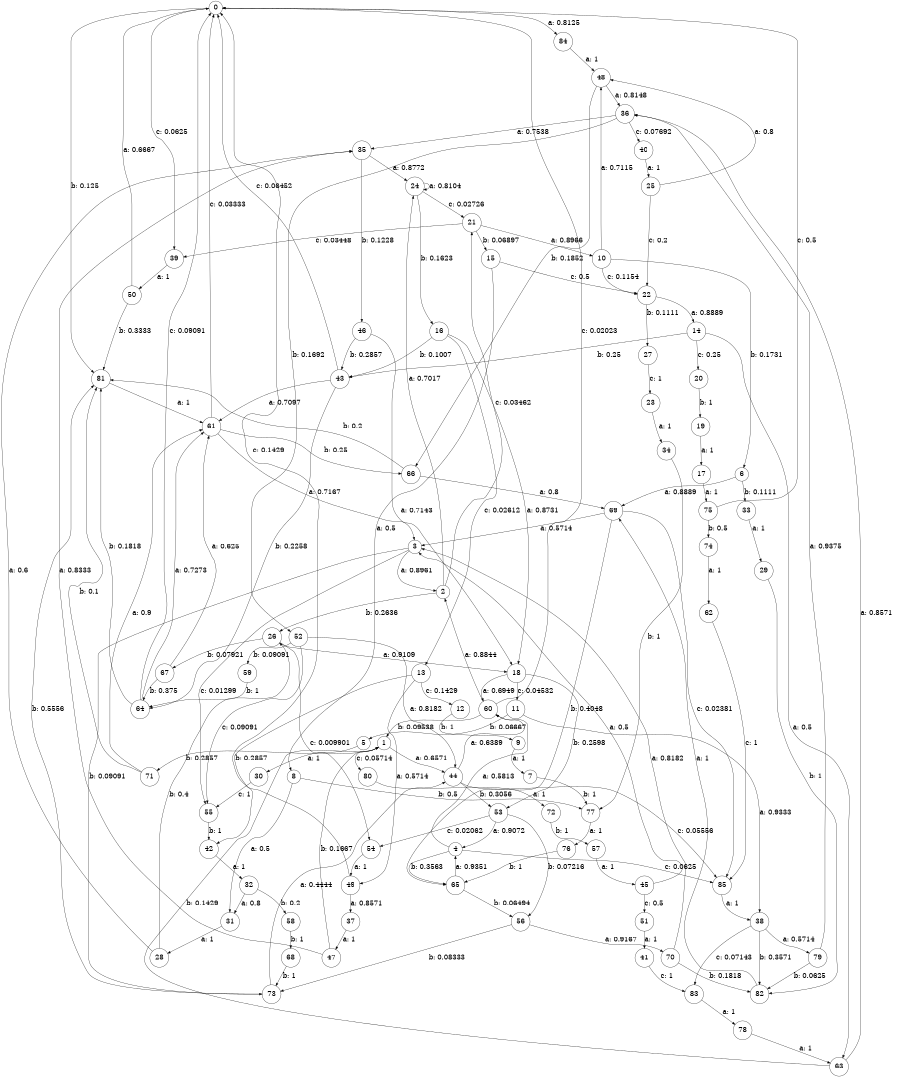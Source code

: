 digraph "d2-500nw-t0-cen-SML" {
size = "6,8.5";
ratio = "fill";
node [shape = circle];
node [fontsize = 24];
edge [fontsize = 24];
0 -> 84 [label = "a: 0.8125   "];
0 -> 81 [label = "b: 0.125    "];
0 -> 39 [label = "c: 0.0625   "];
1 -> 44 [label = "a: 0.6571   "];
1 -> 71 [label = "b: 0.2857   "];
1 -> 80 [label = "c: 0.05714  "];
2 -> 24 [label = "a: 0.7017   "];
2 -> 26 [label = "b: 0.2636   "];
2 -> 21 [label = "c: 0.03462  "];
3 -> 2 [label = "a: 0.8961   "];
3 -> 73 [label = "b: 0.09091  "];
3 -> 55 [label = "c: 0.01299  "];
4 -> 60 [label = "a: 0.5813   "];
4 -> 65 [label = "b: 0.3563   "];
4 -> 85 [label = "c: 0.0625   "];
5 -> 30 [label = "a: 1        "];
6 -> 69 [label = "a: 0.8889   "];
6 -> 33 [label = "b: 0.1111   "];
7 -> 77 [label = "b: 1        "];
8 -> 31 [label = "a: 0.5      "];
8 -> 77 [label = "b: 0.5      "];
9 -> 7 [label = "a: 1        "];
10 -> 48 [label = "a: 0.7115   "];
10 -> 6 [label = "b: 0.1731   "];
10 -> 22 [label = "c: 0.1154   "];
11 -> 38 [label = "a: 0.9333   "];
11 -> 5 [label = "b: 0.06667  "];
12 -> 9 [label = "b: 1        "];
13 -> 49 [label = "a: 0.5714   "];
13 -> 42 [label = "b: 0.2857   "];
13 -> 12 [label = "c: 0.1429   "];
14 -> 63 [label = "a: 0.5      "];
14 -> 43 [label = "b: 0.25     "];
14 -> 20 [label = "c: 0.25     "];
15 -> 8 [label = "a: 0.5      "];
15 -> 22 [label = "c: 0.5      "];
16 -> 18 [label = "a: 0.8731   "];
16 -> 43 [label = "b: 0.1007   "];
16 -> 13 [label = "c: 0.02612  "];
17 -> 75 [label = "a: 1        "];
18 -> 60 [label = "a: 0.6949   "];
18 -> 53 [label = "b: 0.2598   "];
18 -> 11 [label = "c: 0.04532  "];
19 -> 17 [label = "a: 1        "];
20 -> 19 [label = "b: 1        "];
21 -> 10 [label = "a: 0.8966   "];
21 -> 15 [label = "b: 0.06897  "];
21 -> 39 [label = "c: 0.03448  "];
22 -> 14 [label = "a: 0.8889   "];
22 -> 27 [label = "b: 0.1111   "];
23 -> 34 [label = "a: 1        "];
24 -> 24 [label = "a: 0.8104   "];
24 -> 16 [label = "b: 0.1623   "];
24 -> 21 [label = "c: 0.02726  "];
25 -> 48 [label = "a: 0.8      "];
25 -> 22 [label = "c: 0.2      "];
26 -> 18 [label = "a: 0.9109   "];
26 -> 67 [label = "b: 0.07921  "];
26 -> 54 [label = "c: 0.009901  "];
27 -> 23 [label = "c: 1        "];
28 -> 35 [label = "a: 0.6      "];
28 -> 26 [label = "b: 0.4      "];
29 -> 82 [label = "b: 1        "];
30 -> 55 [label = "c: 1        "];
31 -> 28 [label = "a: 1        "];
32 -> 31 [label = "a: 0.8      "];
32 -> 58 [label = "b: 0.2      "];
33 -> 29 [label = "a: 1        "];
34 -> 77 [label = "b: 1        "];
35 -> 24 [label = "a: 0.8772   "];
35 -> 46 [label = "b: 0.1228   "];
36 -> 35 [label = "a: 0.7538   "];
36 -> 52 [label = "b: 0.1692   "];
36 -> 40 [label = "c: 0.07692  "];
37 -> 47 [label = "a: 1        "];
38 -> 79 [label = "a: 0.5714   "];
38 -> 82 [label = "b: 0.3571   "];
38 -> 83 [label = "c: 0.07143  "];
39 -> 50 [label = "a: 1        "];
40 -> 25 [label = "a: 1        "];
41 -> 83 [label = "c: 1        "];
42 -> 32 [label = "a: 1        "];
43 -> 61 [label = "a: 0.7097   "];
43 -> 64 [label = "b: 0.2258   "];
43 -> 0 [label = "c: 0.06452  "];
44 -> 60 [label = "a: 0.6389   "];
44 -> 53 [label = "b: 0.3056   "];
44 -> 85 [label = "c: 0.05556  "];
45 -> 3 [label = "a: 0.5      "];
45 -> 51 [label = "c: 0.5      "];
46 -> 18 [label = "a: 0.7143   "];
46 -> 43 [label = "b: 0.2857   "];
47 -> 35 [label = "a: 0.8333   "];
47 -> 1 [label = "b: 0.1667   "];
48 -> 36 [label = "a: 0.8148   "];
48 -> 66 [label = "b: 0.1852   "];
49 -> 37 [label = "a: 0.8571   "];
49 -> 0 [label = "c: 0.1429   "];
50 -> 0 [label = "a: 0.6667   "];
50 -> 81 [label = "b: 0.3333   "];
51 -> 41 [label = "a: 1        "];
52 -> 44 [label = "a: 0.8182   "];
52 -> 59 [label = "b: 0.09091  "];
52 -> 55 [label = "c: 0.09091  "];
53 -> 4 [label = "a: 0.9072   "];
53 -> 56 [label = "b: 0.07216  "];
53 -> 54 [label = "c: 0.02062  "];
54 -> 49 [label = "a: 1        "];
55 -> 42 [label = "b: 1        "];
56 -> 70 [label = "a: 0.9167   "];
56 -> 73 [label = "b: 0.08333  "];
57 -> 45 [label = "a: 1        "];
58 -> 68 [label = "b: 1        "];
59 -> 64 [label = "b: 1        "];
60 -> 2 [label = "a: 0.8844   "];
60 -> 1 [label = "b: 0.09538  "];
60 -> 0 [label = "c: 0.02023  "];
61 -> 3 [label = "a: 0.7167   "];
61 -> 66 [label = "b: 0.25     "];
61 -> 0 [label = "c: 0.03333  "];
62 -> 85 [label = "c: 1        "];
63 -> 36 [label = "a: 0.8571   "];
63 -> 1 [label = "b: 0.1429   "];
64 -> 61 [label = "a: 0.7273   "];
64 -> 81 [label = "b: 0.1818   "];
64 -> 0 [label = "c: 0.09091  "];
65 -> 4 [label = "a: 0.9351   "];
65 -> 56 [label = "b: 0.06494  "];
66 -> 69 [label = "a: 0.8      "];
66 -> 81 [label = "b: 0.2      "];
67 -> 61 [label = "a: 0.625    "];
67 -> 64 [label = "b: 0.375    "];
68 -> 73 [label = "b: 1        "];
69 -> 3 [label = "a: 0.5714   "];
69 -> 65 [label = "b: 0.4048   "];
69 -> 85 [label = "c: 0.02381  "];
70 -> 3 [label = "a: 0.8182   "];
70 -> 82 [label = "b: 0.1818   "];
71 -> 61 [label = "a: 0.9      "];
71 -> 81 [label = "b: 0.1      "];
72 -> 57 [label = "b: 1        "];
73 -> 44 [label = "a: 0.4444   "];
73 -> 81 [label = "b: 0.5556   "];
74 -> 62 [label = "a: 1        "];
75 -> 74 [label = "b: 0.5      "];
75 -> 0 [label = "c: 0.5      "];
76 -> 65 [label = "b: 1        "];
77 -> 76 [label = "a: 1        "];
78 -> 63 [label = "a: 1        "];
79 -> 36 [label = "a: 0.9375   "];
79 -> 82 [label = "b: 0.0625   "];
80 -> 72 [label = "a: 1        "];
81 -> 61 [label = "a: 1        "];
82 -> 69 [label = "a: 1        "];
83 -> 78 [label = "a: 1        "];
84 -> 48 [label = "a: 1        "];
85 -> 38 [label = "a: 1        "];
}
